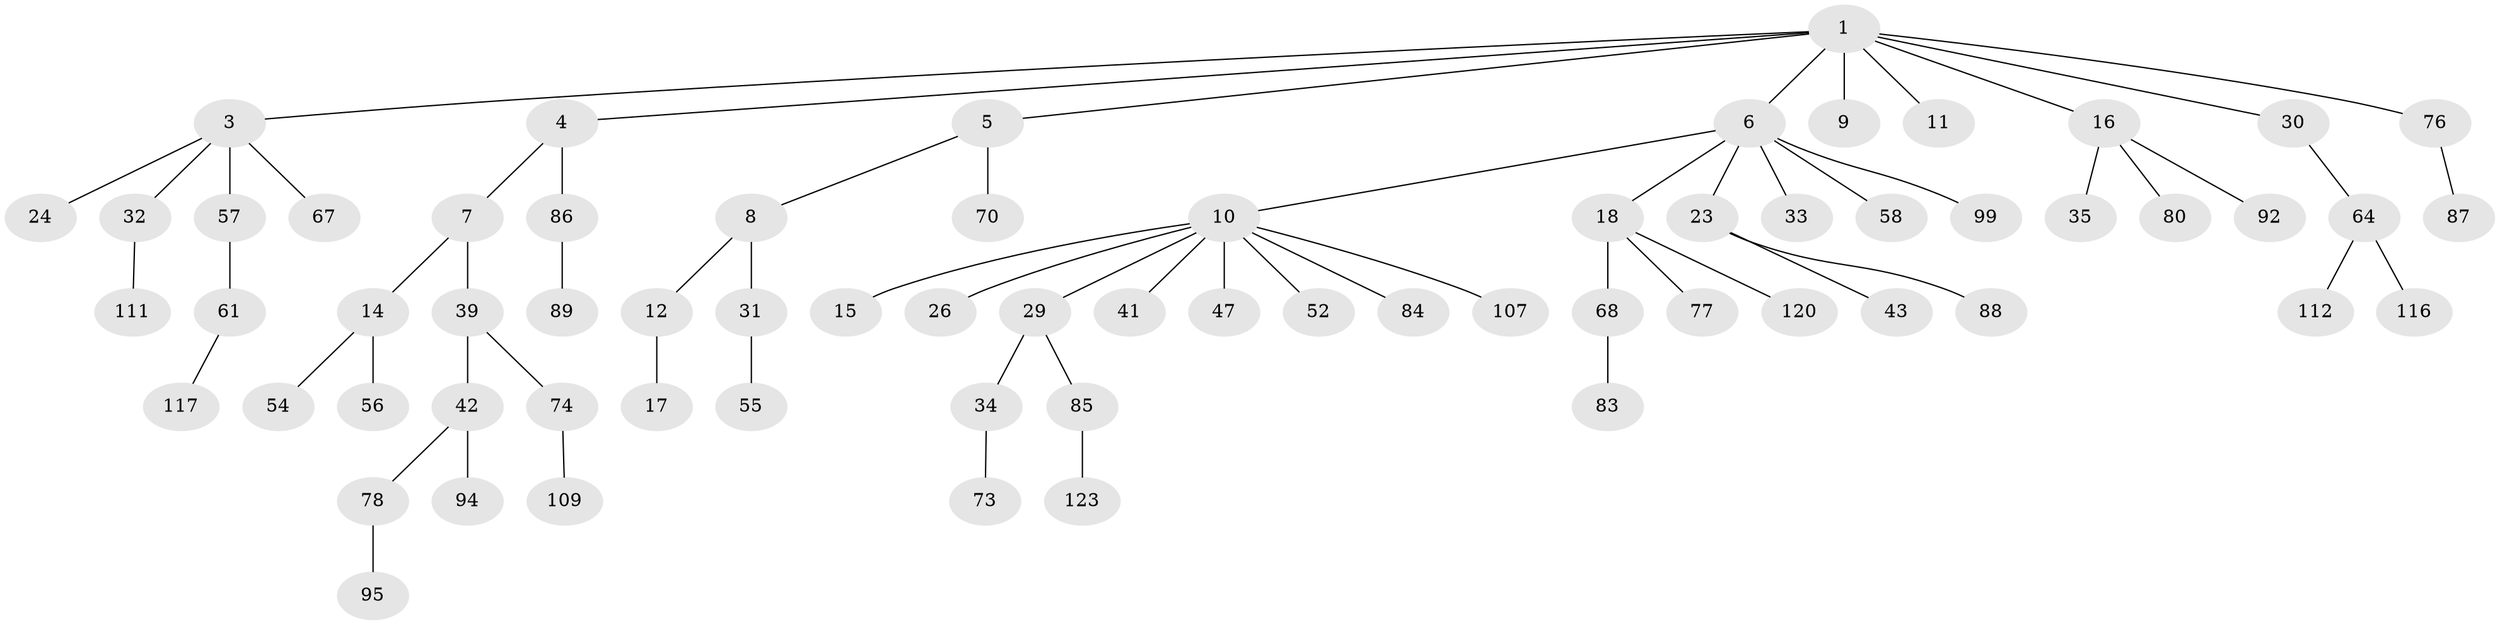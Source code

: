 // original degree distribution, {6: 0.014925373134328358, 5: 0.03731343283582089, 3: 0.16417910447761194, 4: 0.029850746268656716, 7: 0.014925373134328358, 2: 0.2537313432835821, 1: 0.48507462686567165}
// Generated by graph-tools (version 1.1) at 2025/19/03/04/25 18:19:03]
// undirected, 67 vertices, 66 edges
graph export_dot {
graph [start="1"]
  node [color=gray90,style=filled];
  1 [super="+2"];
  3 [super="+19+20+71"];
  4;
  5 [super="+50"];
  6;
  7;
  8;
  9 [super="+102+40"];
  10 [super="+21+27+13"];
  11 [super="+28"];
  12;
  14;
  15;
  16 [super="+46+75+128"];
  17 [super="+51"];
  18 [super="+37+66"];
  23 [super="+59"];
  24;
  26 [super="+60"];
  29;
  30 [super="+48"];
  31;
  32 [super="+63+101"];
  33;
  34 [super="+131"];
  35 [super="+127"];
  39 [super="+72+79"];
  41 [super="+115+100"];
  42 [super="+53"];
  43;
  47;
  52;
  54 [super="+69"];
  55;
  56 [super="+114"];
  57;
  58;
  61;
  64;
  67 [super="+118"];
  68;
  70;
  73;
  74;
  76 [super="+106+96+81"];
  77 [super="+97+93"];
  78;
  80;
  83 [super="+91+113"];
  84 [super="+124"];
  85;
  86;
  87;
  88 [super="+108"];
  89 [super="+105"];
  92;
  94;
  95;
  99;
  107;
  109;
  111;
  112 [super="+132"];
  116 [super="+122"];
  117;
  120;
  123 [super="+130"];
  1 -- 5;
  1 -- 6;
  1 -- 9;
  1 -- 16;
  1 -- 30;
  1 -- 3;
  1 -- 4;
  1 -- 11;
  1 -- 76;
  3 -- 57;
  3 -- 24;
  3 -- 67;
  3 -- 32;
  4 -- 7;
  4 -- 86;
  5 -- 8;
  5 -- 70;
  6 -- 10;
  6 -- 18;
  6 -- 23;
  6 -- 33;
  6 -- 58;
  6 -- 99;
  7 -- 14;
  7 -- 39;
  8 -- 12;
  8 -- 31;
  10 -- 15;
  10 -- 47;
  10 -- 26;
  10 -- 52;
  10 -- 84;
  10 -- 41;
  10 -- 107;
  10 -- 29;
  12 -- 17;
  14 -- 54;
  14 -- 56;
  16 -- 35;
  16 -- 80;
  16 -- 92;
  18 -- 120;
  18 -- 68;
  18 -- 77;
  23 -- 43;
  23 -- 88;
  29 -- 34;
  29 -- 85;
  30 -- 64;
  31 -- 55;
  32 -- 111;
  34 -- 73;
  39 -- 42;
  39 -- 74;
  42 -- 94;
  42 -- 78;
  57 -- 61;
  61 -- 117;
  64 -- 112;
  64 -- 116;
  68 -- 83;
  74 -- 109;
  76 -- 87;
  78 -- 95;
  85 -- 123;
  86 -- 89;
}
